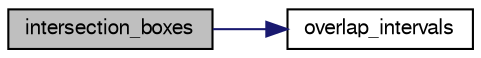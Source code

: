 digraph "intersection_boxes"
{
  edge [fontname="FreeSans",fontsize="10",labelfontname="FreeSans",labelfontsize="10"];
  node [fontname="FreeSans",fontsize="10",shape=record];
  rankdir="LR";
  Node1 [label="intersection_boxes",height=0.2,width=0.4,color="black", fillcolor="grey75", style="filled", fontcolor="black"];
  Node1 -> Node2 [color="midnightblue",fontsize="10",style="solid",fontname="FreeSans"];
  Node2 [label="overlap_intervals",height=0.2,width=0.4,color="black", fillcolor="white", style="filled",URL="$snake__gate__detection_8c.html#a12f648ab707f85b8c8fdf5915a415beb"];
}
